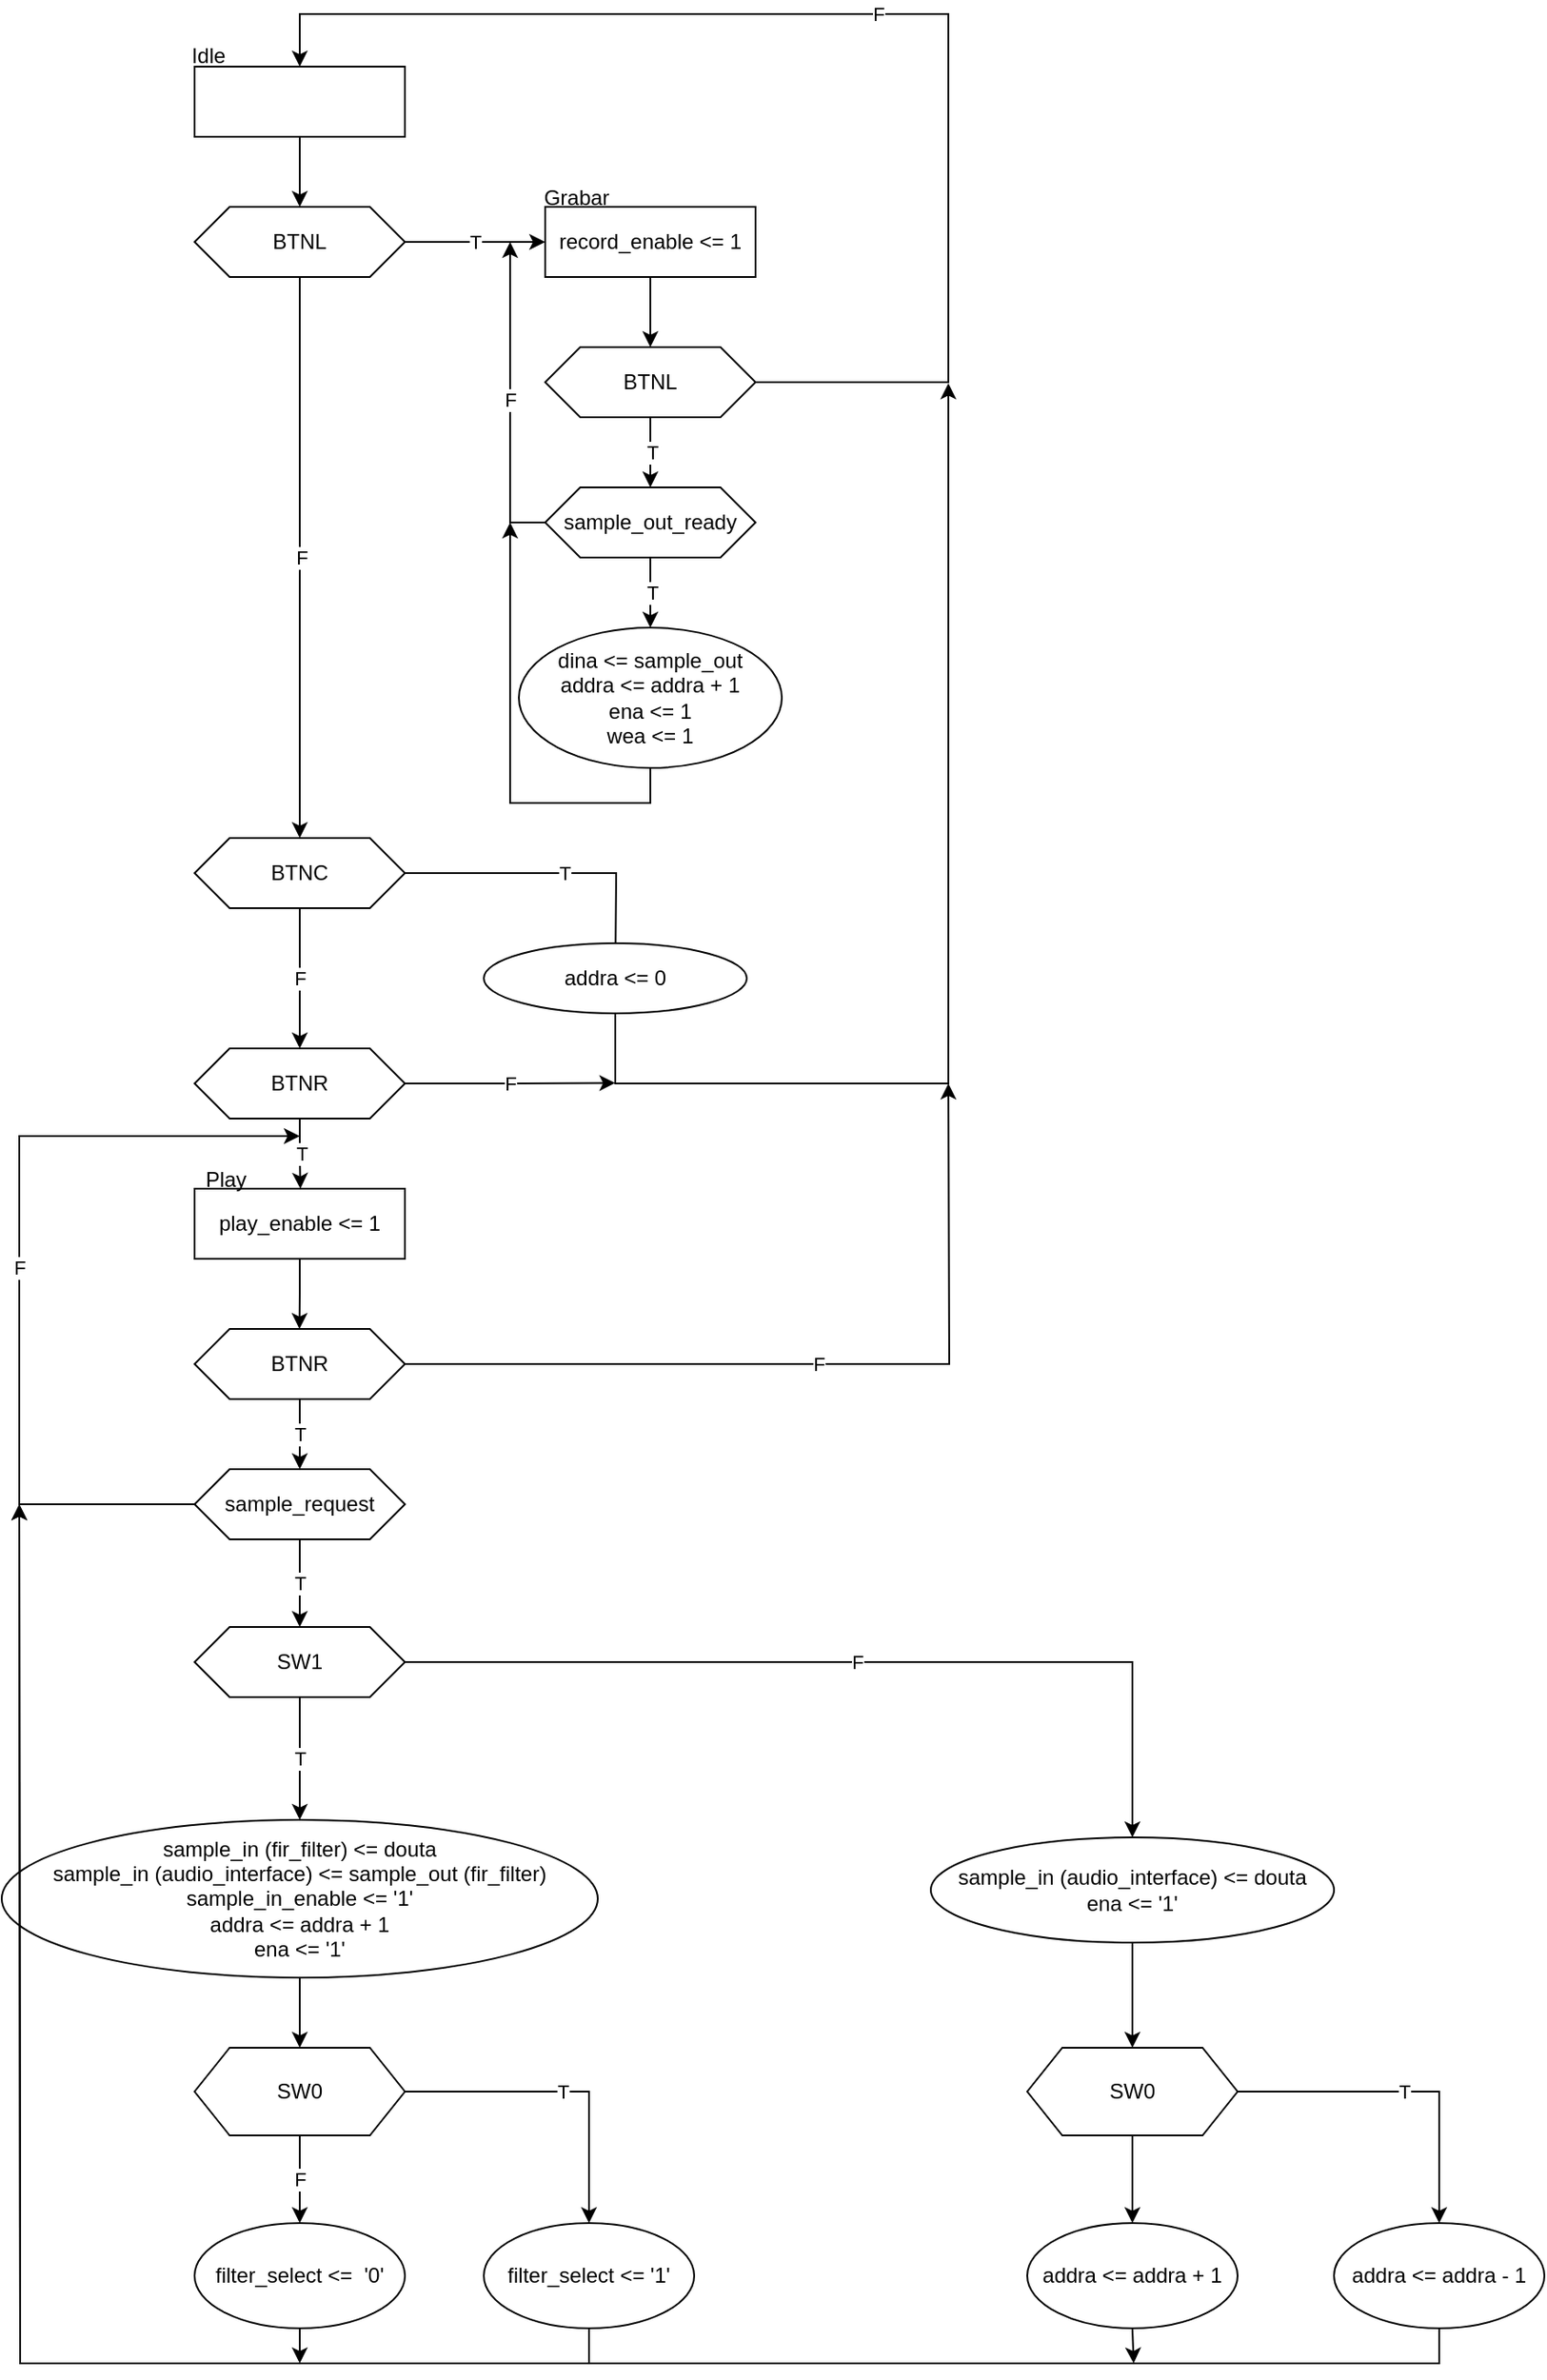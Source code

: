 <mxfile version="15.8.7" type="device"><diagram id="C5RBs43oDa-KdzZeNtuy" name="Page-1"><mxGraphModel dx="933" dy="1173" grid="1" gridSize="10" guides="1" tooltips="1" connect="1" arrows="1" fold="1" page="1" pageScale="1" pageWidth="1654" pageHeight="2336" math="0" shadow="0"><root><mxCell id="WIyWlLk6GJQsqaUBKTNV-0"/><mxCell id="WIyWlLk6GJQsqaUBKTNV-1" parent="WIyWlLk6GJQsqaUBKTNV-0"/><mxCell id="lpCx-YttLl4YdKG1MkPc-2" style="edgeStyle=orthogonalEdgeStyle;rounded=0;orthogonalLoop=1;jettySize=auto;html=1;exitX=0.5;exitY=1;exitDx=0;exitDy=0;" parent="WIyWlLk6GJQsqaUBKTNV-1" source="lpCx-YttLl4YdKG1MkPc-0" edge="1"><mxGeometry relative="1" as="geometry"><mxPoint x="220" y="160" as="targetPoint"/></mxGeometry></mxCell><mxCell id="lpCx-YttLl4YdKG1MkPc-0" value="" style="rounded=0;whiteSpace=wrap;html=1;" parent="WIyWlLk6GJQsqaUBKTNV-1" vertex="1"><mxGeometry x="160" y="80" width="120" height="40" as="geometry"/></mxCell><mxCell id="lpCx-YttLl4YdKG1MkPc-1" value="Idle" style="text;html=1;strokeColor=none;fillColor=none;align=center;verticalAlign=middle;whiteSpace=wrap;rounded=0;" parent="WIyWlLk6GJQsqaUBKTNV-1" vertex="1"><mxGeometry x="138" y="59" width="60" height="30" as="geometry"/></mxCell><mxCell id="lpCx-YttLl4YdKG1MkPc-20" style="edgeStyle=orthogonalEdgeStyle;rounded=0;orthogonalLoop=1;jettySize=auto;html=1;exitX=0.5;exitY=1;exitDx=0;exitDy=0;" parent="WIyWlLk6GJQsqaUBKTNV-1" source="lpCx-YttLl4YdKG1MkPc-3" edge="1"><mxGeometry relative="1" as="geometry"><mxPoint x="340.0" y="340" as="targetPoint"/><Array as="points"><mxPoint x="420" y="500"/><mxPoint x="340" y="500"/></Array></mxGeometry></mxCell><mxCell id="lpCx-YttLl4YdKG1MkPc-3" value="dina &amp;lt;= sample_out&lt;br&gt;addra &amp;lt;= addra + 1&lt;br&gt;ena &amp;lt;= 1&lt;br&gt;wea &amp;lt;= 1" style="ellipse;whiteSpace=wrap;html=1;" parent="WIyWlLk6GJQsqaUBKTNV-1" vertex="1"><mxGeometry x="345" y="400" width="150" height="80" as="geometry"/></mxCell><mxCell id="lpCx-YttLl4YdKG1MkPc-6" value="F" style="edgeStyle=orthogonalEdgeStyle;rounded=0;orthogonalLoop=1;jettySize=auto;html=1;" parent="WIyWlLk6GJQsqaUBKTNV-1" source="lpCx-YttLl4YdKG1MkPc-5" edge="1"><mxGeometry relative="1" as="geometry"><mxPoint x="220" y="520" as="targetPoint"/></mxGeometry></mxCell><mxCell id="lpCx-YttLl4YdKG1MkPc-10" value="T" style="edgeStyle=orthogonalEdgeStyle;rounded=0;orthogonalLoop=1;jettySize=auto;html=1;entryX=0;entryY=0.5;entryDx=0;entryDy=0;" parent="WIyWlLk6GJQsqaUBKTNV-1" source="lpCx-YttLl4YdKG1MkPc-5" target="lpCx-YttLl4YdKG1MkPc-8" edge="1"><mxGeometry relative="1" as="geometry"/></mxCell><mxCell id="lpCx-YttLl4YdKG1MkPc-5" value="BTNL" style="shape=hexagon;perimeter=hexagonPerimeter2;whiteSpace=wrap;html=1;fixedSize=1;" parent="WIyWlLk6GJQsqaUBKTNV-1" vertex="1"><mxGeometry x="160" y="160" width="120" height="40" as="geometry"/></mxCell><mxCell id="lpCx-YttLl4YdKG1MkPc-11" style="edgeStyle=orthogonalEdgeStyle;rounded=0;orthogonalLoop=1;jettySize=auto;html=1;" parent="WIyWlLk6GJQsqaUBKTNV-1" source="lpCx-YttLl4YdKG1MkPc-8" edge="1"><mxGeometry relative="1" as="geometry"><mxPoint x="420" y="240" as="targetPoint"/></mxGeometry></mxCell><mxCell id="lpCx-YttLl4YdKG1MkPc-8" value="record_enable &amp;lt;= 1" style="rounded=0;whiteSpace=wrap;html=1;" parent="WIyWlLk6GJQsqaUBKTNV-1" vertex="1"><mxGeometry x="360" y="160" width="120" height="40" as="geometry"/></mxCell><mxCell id="lpCx-YttLl4YdKG1MkPc-9" value="Grabar" style="text;html=1;strokeColor=none;fillColor=none;align=center;verticalAlign=middle;whiteSpace=wrap;rounded=0;" parent="WIyWlLk6GJQsqaUBKTNV-1" vertex="1"><mxGeometry x="348" y="140" width="60" height="30" as="geometry"/></mxCell><mxCell id="lpCx-YttLl4YdKG1MkPc-13" value="F" style="edgeStyle=orthogonalEdgeStyle;rounded=0;orthogonalLoop=1;jettySize=auto;html=1;entryX=0.5;entryY=0;entryDx=0;entryDy=0;" parent="WIyWlLk6GJQsqaUBKTNV-1" source="lpCx-YttLl4YdKG1MkPc-12" target="lpCx-YttLl4YdKG1MkPc-0" edge="1"><mxGeometry relative="1" as="geometry"><mxPoint x="550.556" y="50" as="targetPoint"/><Array as="points"><mxPoint x="590" y="260"/><mxPoint x="590" y="50"/><mxPoint x="220" y="50"/></Array></mxGeometry></mxCell><mxCell id="lpCx-YttLl4YdKG1MkPc-14" value="T" style="edgeStyle=orthogonalEdgeStyle;rounded=0;orthogonalLoop=1;jettySize=auto;html=1;" parent="WIyWlLk6GJQsqaUBKTNV-1" source="lpCx-YttLl4YdKG1MkPc-12" edge="1"><mxGeometry relative="1" as="geometry"><mxPoint x="420" y="320" as="targetPoint"/></mxGeometry></mxCell><mxCell id="lpCx-YttLl4YdKG1MkPc-12" value="BTNL" style="shape=hexagon;perimeter=hexagonPerimeter2;whiteSpace=wrap;html=1;fixedSize=1;" parent="WIyWlLk6GJQsqaUBKTNV-1" vertex="1"><mxGeometry x="360" y="240" width="120" height="40" as="geometry"/></mxCell><mxCell id="lpCx-YttLl4YdKG1MkPc-16" value="T" style="edgeStyle=orthogonalEdgeStyle;rounded=0;orthogonalLoop=1;jettySize=auto;html=1;" parent="WIyWlLk6GJQsqaUBKTNV-1" source="lpCx-YttLl4YdKG1MkPc-15" edge="1"><mxGeometry relative="1" as="geometry"><mxPoint x="420" y="400" as="targetPoint"/></mxGeometry></mxCell><mxCell id="lpCx-YttLl4YdKG1MkPc-19" value="F" style="edgeStyle=orthogonalEdgeStyle;rounded=0;orthogonalLoop=1;jettySize=auto;html=1;" parent="WIyWlLk6GJQsqaUBKTNV-1" source="lpCx-YttLl4YdKG1MkPc-15" edge="1"><mxGeometry relative="1" as="geometry"><mxPoint x="340.0" y="180" as="targetPoint"/></mxGeometry></mxCell><mxCell id="lpCx-YttLl4YdKG1MkPc-15" value="sample_out_ready" style="shape=hexagon;perimeter=hexagonPerimeter2;whiteSpace=wrap;html=1;fixedSize=1;" parent="WIyWlLk6GJQsqaUBKTNV-1" vertex="1"><mxGeometry x="360" y="320" width="120" height="40" as="geometry"/></mxCell><mxCell id="lpCx-YttLl4YdKG1MkPc-23" value="F" style="edgeStyle=orthogonalEdgeStyle;rounded=0;orthogonalLoop=1;jettySize=auto;html=1;exitX=0.5;exitY=1;exitDx=0;exitDy=0;entryX=0.5;entryY=0;entryDx=0;entryDy=0;" parent="WIyWlLk6GJQsqaUBKTNV-1" source="lpCx-YttLl4YdKG1MkPc-21" target="lpCx-YttLl4YdKG1MkPc-27" edge="1"><mxGeometry relative="1" as="geometry"><mxPoint x="220" y="600" as="targetPoint"/></mxGeometry></mxCell><mxCell id="lpCx-YttLl4YdKG1MkPc-24" value="T" style="edgeStyle=orthogonalEdgeStyle;rounded=0;orthogonalLoop=1;jettySize=auto;html=1;exitX=1;exitY=0.5;exitDx=0;exitDy=0;" parent="WIyWlLk6GJQsqaUBKTNV-1" source="lpCx-YttLl4YdKG1MkPc-21" edge="1"><mxGeometry relative="1" as="geometry"><mxPoint x="400" y="600" as="targetPoint"/></mxGeometry></mxCell><mxCell id="lpCx-YttLl4YdKG1MkPc-21" value="BTNC" style="shape=hexagon;perimeter=hexagonPerimeter2;whiteSpace=wrap;html=1;fixedSize=1;" parent="WIyWlLk6GJQsqaUBKTNV-1" vertex="1"><mxGeometry x="160" y="520" width="120" height="40" as="geometry"/></mxCell><mxCell id="lpCx-YttLl4YdKG1MkPc-31" style="edgeStyle=orthogonalEdgeStyle;rounded=0;orthogonalLoop=1;jettySize=auto;html=1;exitX=0.5;exitY=1;exitDx=0;exitDy=0;" parent="WIyWlLk6GJQsqaUBKTNV-1" source="lpCx-YttLl4YdKG1MkPc-25" edge="1"><mxGeometry relative="1" as="geometry"><mxPoint x="590" y="260.667" as="targetPoint"/><Array as="points"><mxPoint x="400" y="660"/><mxPoint x="590" y="660"/></Array></mxGeometry></mxCell><mxCell id="lpCx-YttLl4YdKG1MkPc-25" value="addra &amp;lt;= 0" style="ellipse;whiteSpace=wrap;html=1;" parent="WIyWlLk6GJQsqaUBKTNV-1" vertex="1"><mxGeometry x="325" y="580" width="150" height="40" as="geometry"/></mxCell><mxCell id="lpCx-YttLl4YdKG1MkPc-28" value="F" style="edgeStyle=orthogonalEdgeStyle;rounded=0;orthogonalLoop=1;jettySize=auto;html=1;exitX=1;exitY=0.5;exitDx=0;exitDy=0;" parent="WIyWlLk6GJQsqaUBKTNV-1" source="lpCx-YttLl4YdKG1MkPc-27" edge="1"><mxGeometry relative="1" as="geometry"><mxPoint x="400" y="659.706" as="targetPoint"/></mxGeometry></mxCell><mxCell id="lpCx-YttLl4YdKG1MkPc-29" value="T" style="edgeStyle=orthogonalEdgeStyle;rounded=0;orthogonalLoop=1;jettySize=auto;html=1;exitX=0.5;exitY=1;exitDx=0;exitDy=0;" parent="WIyWlLk6GJQsqaUBKTNV-1" source="lpCx-YttLl4YdKG1MkPc-27" edge="1"><mxGeometry relative="1" as="geometry"><mxPoint x="220.353" y="720" as="targetPoint"/></mxGeometry></mxCell><mxCell id="lpCx-YttLl4YdKG1MkPc-27" value="BTNR" style="shape=hexagon;perimeter=hexagonPerimeter2;whiteSpace=wrap;html=1;fixedSize=1;" parent="WIyWlLk6GJQsqaUBKTNV-1" vertex="1"><mxGeometry x="160" y="640" width="120" height="40" as="geometry"/></mxCell><mxCell id="lpCx-YttLl4YdKG1MkPc-34" style="edgeStyle=orthogonalEdgeStyle;rounded=0;orthogonalLoop=1;jettySize=auto;html=1;exitX=0.5;exitY=1;exitDx=0;exitDy=0;" parent="WIyWlLk6GJQsqaUBKTNV-1" source="lpCx-YttLl4YdKG1MkPc-32" edge="1"><mxGeometry relative="1" as="geometry"><mxPoint x="219.828" y="800" as="targetPoint"/></mxGeometry></mxCell><mxCell id="lpCx-YttLl4YdKG1MkPc-32" value="play_enable &amp;lt;= 1" style="rounded=0;whiteSpace=wrap;html=1;" parent="WIyWlLk6GJQsqaUBKTNV-1" vertex="1"><mxGeometry x="160" y="720" width="120" height="40" as="geometry"/></mxCell><mxCell id="lpCx-YttLl4YdKG1MkPc-33" value="Play" style="text;html=1;strokeColor=none;fillColor=none;align=center;verticalAlign=middle;whiteSpace=wrap;rounded=0;" parent="WIyWlLk6GJQsqaUBKTNV-1" vertex="1"><mxGeometry x="148" y="700" width="60" height="30" as="geometry"/></mxCell><mxCell id="lpCx-YttLl4YdKG1MkPc-40" value="F" style="edgeStyle=orthogonalEdgeStyle;rounded=0;orthogonalLoop=1;jettySize=auto;html=1;exitX=0;exitY=0.5;exitDx=0;exitDy=0;" parent="WIyWlLk6GJQsqaUBKTNV-1" source="lpCx-YttLl4YdKG1MkPc-35" edge="1"><mxGeometry relative="1" as="geometry"><mxPoint x="220" y="690" as="targetPoint"/><Array as="points"><mxPoint x="60" y="900"/><mxPoint x="60" y="690"/></Array></mxGeometry></mxCell><mxCell id="y3HNiTXDIGjjtV8I3vC8-16" value="T" style="edgeStyle=orthogonalEdgeStyle;rounded=0;orthogonalLoop=1;jettySize=auto;html=1;" edge="1" parent="WIyWlLk6GJQsqaUBKTNV-1" source="lpCx-YttLl4YdKG1MkPc-35" target="lpCx-YttLl4YdKG1MkPc-43"><mxGeometry relative="1" as="geometry"/></mxCell><mxCell id="lpCx-YttLl4YdKG1MkPc-35" value="sample_request" style="shape=hexagon;perimeter=hexagonPerimeter2;whiteSpace=wrap;html=1;fixedSize=1;" parent="WIyWlLk6GJQsqaUBKTNV-1" vertex="1"><mxGeometry x="160" y="880" width="120" height="40" as="geometry"/></mxCell><mxCell id="lpCx-YttLl4YdKG1MkPc-37" value="T" style="edgeStyle=orthogonalEdgeStyle;rounded=0;orthogonalLoop=1;jettySize=auto;html=1;exitX=0.5;exitY=1;exitDx=0;exitDy=0;entryX=0.5;entryY=0;entryDx=0;entryDy=0;" parent="WIyWlLk6GJQsqaUBKTNV-1" source="lpCx-YttLl4YdKG1MkPc-36" target="lpCx-YttLl4YdKG1MkPc-35" edge="1"><mxGeometry relative="1" as="geometry"/></mxCell><mxCell id="lpCx-YttLl4YdKG1MkPc-38" value="F" style="edgeStyle=orthogonalEdgeStyle;rounded=0;orthogonalLoop=1;jettySize=auto;html=1;exitX=1;exitY=0.5;exitDx=0;exitDy=0;" parent="WIyWlLk6GJQsqaUBKTNV-1" source="lpCx-YttLl4YdKG1MkPc-36" edge="1"><mxGeometry relative="1" as="geometry"><mxPoint x="590" y="660" as="targetPoint"/></mxGeometry></mxCell><mxCell id="lpCx-YttLl4YdKG1MkPc-36" value="BTNR" style="shape=hexagon;perimeter=hexagonPerimeter2;whiteSpace=wrap;html=1;fixedSize=1;" parent="WIyWlLk6GJQsqaUBKTNV-1" vertex="1"><mxGeometry x="160" y="800" width="120" height="40" as="geometry"/></mxCell><mxCell id="y3HNiTXDIGjjtV8I3vC8-18" value="T" style="edgeStyle=orthogonalEdgeStyle;rounded=0;orthogonalLoop=1;jettySize=auto;html=1;" edge="1" parent="WIyWlLk6GJQsqaUBKTNV-1" source="lpCx-YttLl4YdKG1MkPc-43" target="y3HNiTXDIGjjtV8I3vC8-17"><mxGeometry relative="1" as="geometry"/></mxCell><mxCell id="y3HNiTXDIGjjtV8I3vC8-24" value="F" style="edgeStyle=orthogonalEdgeStyle;rounded=0;orthogonalLoop=1;jettySize=auto;html=1;" edge="1" parent="WIyWlLk6GJQsqaUBKTNV-1" source="lpCx-YttLl4YdKG1MkPc-43" target="y3HNiTXDIGjjtV8I3vC8-23"><mxGeometry relative="1" as="geometry"/></mxCell><mxCell id="lpCx-YttLl4YdKG1MkPc-43" value="SW1" style="shape=hexagon;perimeter=hexagonPerimeter2;whiteSpace=wrap;html=1;fixedSize=1;" parent="WIyWlLk6GJQsqaUBKTNV-1" vertex="1"><mxGeometry x="160" y="970" width="120" height="40" as="geometry"/></mxCell><mxCell id="y3HNiTXDIGjjtV8I3vC8-22" value="" style="edgeStyle=orthogonalEdgeStyle;rounded=0;orthogonalLoop=1;jettySize=auto;html=1;" edge="1" parent="WIyWlLk6GJQsqaUBKTNV-1" source="y3HNiTXDIGjjtV8I3vC8-17" target="y3HNiTXDIGjjtV8I3vC8-21"><mxGeometry relative="1" as="geometry"/></mxCell><mxCell id="y3HNiTXDIGjjtV8I3vC8-17" value="sample_in (fir_filter) &amp;lt;= douta&lt;br&gt;sample_in (audio_interface) &amp;lt;= sample_out (fir_filter)&lt;br&gt;sample_in_enable &amp;lt;= '1'&lt;br&gt;addra &amp;lt;= addra + 1&lt;br&gt;ena &amp;lt;= '1'" style="ellipse;whiteSpace=wrap;html=1;" vertex="1" parent="WIyWlLk6GJQsqaUBKTNV-1"><mxGeometry x="50" y="1080" width="340" height="90" as="geometry"/></mxCell><mxCell id="y3HNiTXDIGjjtV8I3vC8-31" value="T" style="edgeStyle=orthogonalEdgeStyle;rounded=0;orthogonalLoop=1;jettySize=auto;html=1;" edge="1" parent="WIyWlLk6GJQsqaUBKTNV-1" source="y3HNiTXDIGjjtV8I3vC8-21" target="y3HNiTXDIGjjtV8I3vC8-30"><mxGeometry relative="1" as="geometry"/></mxCell><mxCell id="y3HNiTXDIGjjtV8I3vC8-33" value="F" style="edgeStyle=orthogonalEdgeStyle;rounded=0;orthogonalLoop=1;jettySize=auto;html=1;" edge="1" parent="WIyWlLk6GJQsqaUBKTNV-1" source="y3HNiTXDIGjjtV8I3vC8-21" target="y3HNiTXDIGjjtV8I3vC8-32"><mxGeometry relative="1" as="geometry"/></mxCell><mxCell id="y3HNiTXDIGjjtV8I3vC8-21" value="SW0" style="shape=hexagon;perimeter=hexagonPerimeter2;whiteSpace=wrap;html=1;fixedSize=1;" vertex="1" parent="WIyWlLk6GJQsqaUBKTNV-1"><mxGeometry x="160" y="1210" width="120" height="50" as="geometry"/></mxCell><mxCell id="y3HNiTXDIGjjtV8I3vC8-29" value="" style="edgeStyle=orthogonalEdgeStyle;rounded=0;orthogonalLoop=1;jettySize=auto;html=1;" edge="1" parent="WIyWlLk6GJQsqaUBKTNV-1" source="y3HNiTXDIGjjtV8I3vC8-23" target="y3HNiTXDIGjjtV8I3vC8-28"><mxGeometry relative="1" as="geometry"/></mxCell><mxCell id="y3HNiTXDIGjjtV8I3vC8-23" value="sample_in (audio_interface) &amp;lt;= douta&lt;br&gt;ena &amp;lt;= '1'" style="ellipse;whiteSpace=wrap;html=1;" vertex="1" parent="WIyWlLk6GJQsqaUBKTNV-1"><mxGeometry x="580" y="1090" width="230" height="60" as="geometry"/></mxCell><mxCell id="y3HNiTXDIGjjtV8I3vC8-37" value="T" style="edgeStyle=orthogonalEdgeStyle;rounded=0;orthogonalLoop=1;jettySize=auto;html=1;" edge="1" parent="WIyWlLk6GJQsqaUBKTNV-1" source="y3HNiTXDIGjjtV8I3vC8-28" target="y3HNiTXDIGjjtV8I3vC8-36"><mxGeometry relative="1" as="geometry"/></mxCell><mxCell id="y3HNiTXDIGjjtV8I3vC8-39" value="" style="edgeStyle=orthogonalEdgeStyle;rounded=0;orthogonalLoop=1;jettySize=auto;html=1;" edge="1" parent="WIyWlLk6GJQsqaUBKTNV-1" source="y3HNiTXDIGjjtV8I3vC8-28" target="y3HNiTXDIGjjtV8I3vC8-38"><mxGeometry relative="1" as="geometry"/></mxCell><mxCell id="y3HNiTXDIGjjtV8I3vC8-28" value="SW0" style="shape=hexagon;perimeter=hexagonPerimeter2;whiteSpace=wrap;html=1;fixedSize=1;" vertex="1" parent="WIyWlLk6GJQsqaUBKTNV-1"><mxGeometry x="635" y="1210" width="120" height="50" as="geometry"/></mxCell><mxCell id="y3HNiTXDIGjjtV8I3vC8-34" style="edgeStyle=orthogonalEdgeStyle;rounded=0;orthogonalLoop=1;jettySize=auto;html=1;exitX=0.5;exitY=1;exitDx=0;exitDy=0;" edge="1" parent="WIyWlLk6GJQsqaUBKTNV-1" source="y3HNiTXDIGjjtV8I3vC8-30"><mxGeometry relative="1" as="geometry"><mxPoint x="60" y="900.0" as="targetPoint"/></mxGeometry></mxCell><mxCell id="y3HNiTXDIGjjtV8I3vC8-30" value="filter_select &amp;lt;= '1'" style="ellipse;whiteSpace=wrap;html=1;" vertex="1" parent="WIyWlLk6GJQsqaUBKTNV-1"><mxGeometry x="325" y="1310" width="120" height="60" as="geometry"/></mxCell><mxCell id="y3HNiTXDIGjjtV8I3vC8-35" style="edgeStyle=orthogonalEdgeStyle;rounded=0;orthogonalLoop=1;jettySize=auto;html=1;exitX=0.5;exitY=1;exitDx=0;exitDy=0;" edge="1" parent="WIyWlLk6GJQsqaUBKTNV-1" source="y3HNiTXDIGjjtV8I3vC8-32"><mxGeometry relative="1" as="geometry"><mxPoint x="220.0" y="1390" as="targetPoint"/></mxGeometry></mxCell><mxCell id="y3HNiTXDIGjjtV8I3vC8-32" value="filter_select &amp;lt;=&amp;nbsp; '0'" style="ellipse;whiteSpace=wrap;html=1;" vertex="1" parent="WIyWlLk6GJQsqaUBKTNV-1"><mxGeometry x="160" y="1310" width="120" height="60" as="geometry"/></mxCell><mxCell id="y3HNiTXDIGjjtV8I3vC8-40" style="edgeStyle=orthogonalEdgeStyle;rounded=0;orthogonalLoop=1;jettySize=auto;html=1;exitX=0.5;exitY=1;exitDx=0;exitDy=0;" edge="1" parent="WIyWlLk6GJQsqaUBKTNV-1" source="y3HNiTXDIGjjtV8I3vC8-36"><mxGeometry relative="1" as="geometry"><mxPoint x="60" y="900" as="targetPoint"/></mxGeometry></mxCell><mxCell id="y3HNiTXDIGjjtV8I3vC8-36" value="addra &amp;lt;= addra - 1" style="ellipse;whiteSpace=wrap;html=1;" vertex="1" parent="WIyWlLk6GJQsqaUBKTNV-1"><mxGeometry x="810" y="1310" width="120" height="60" as="geometry"/></mxCell><mxCell id="y3HNiTXDIGjjtV8I3vC8-41" style="edgeStyle=orthogonalEdgeStyle;rounded=0;orthogonalLoop=1;jettySize=auto;html=1;exitX=0.5;exitY=1;exitDx=0;exitDy=0;" edge="1" parent="WIyWlLk6GJQsqaUBKTNV-1" source="y3HNiTXDIGjjtV8I3vC8-38"><mxGeometry relative="1" as="geometry"><mxPoint x="695.714" y="1390" as="targetPoint"/></mxGeometry></mxCell><mxCell id="y3HNiTXDIGjjtV8I3vC8-38" value="addra &amp;lt;= addra + 1" style="ellipse;whiteSpace=wrap;html=1;" vertex="1" parent="WIyWlLk6GJQsqaUBKTNV-1"><mxGeometry x="635" y="1310" width="120" height="60" as="geometry"/></mxCell></root></mxGraphModel></diagram></mxfile>